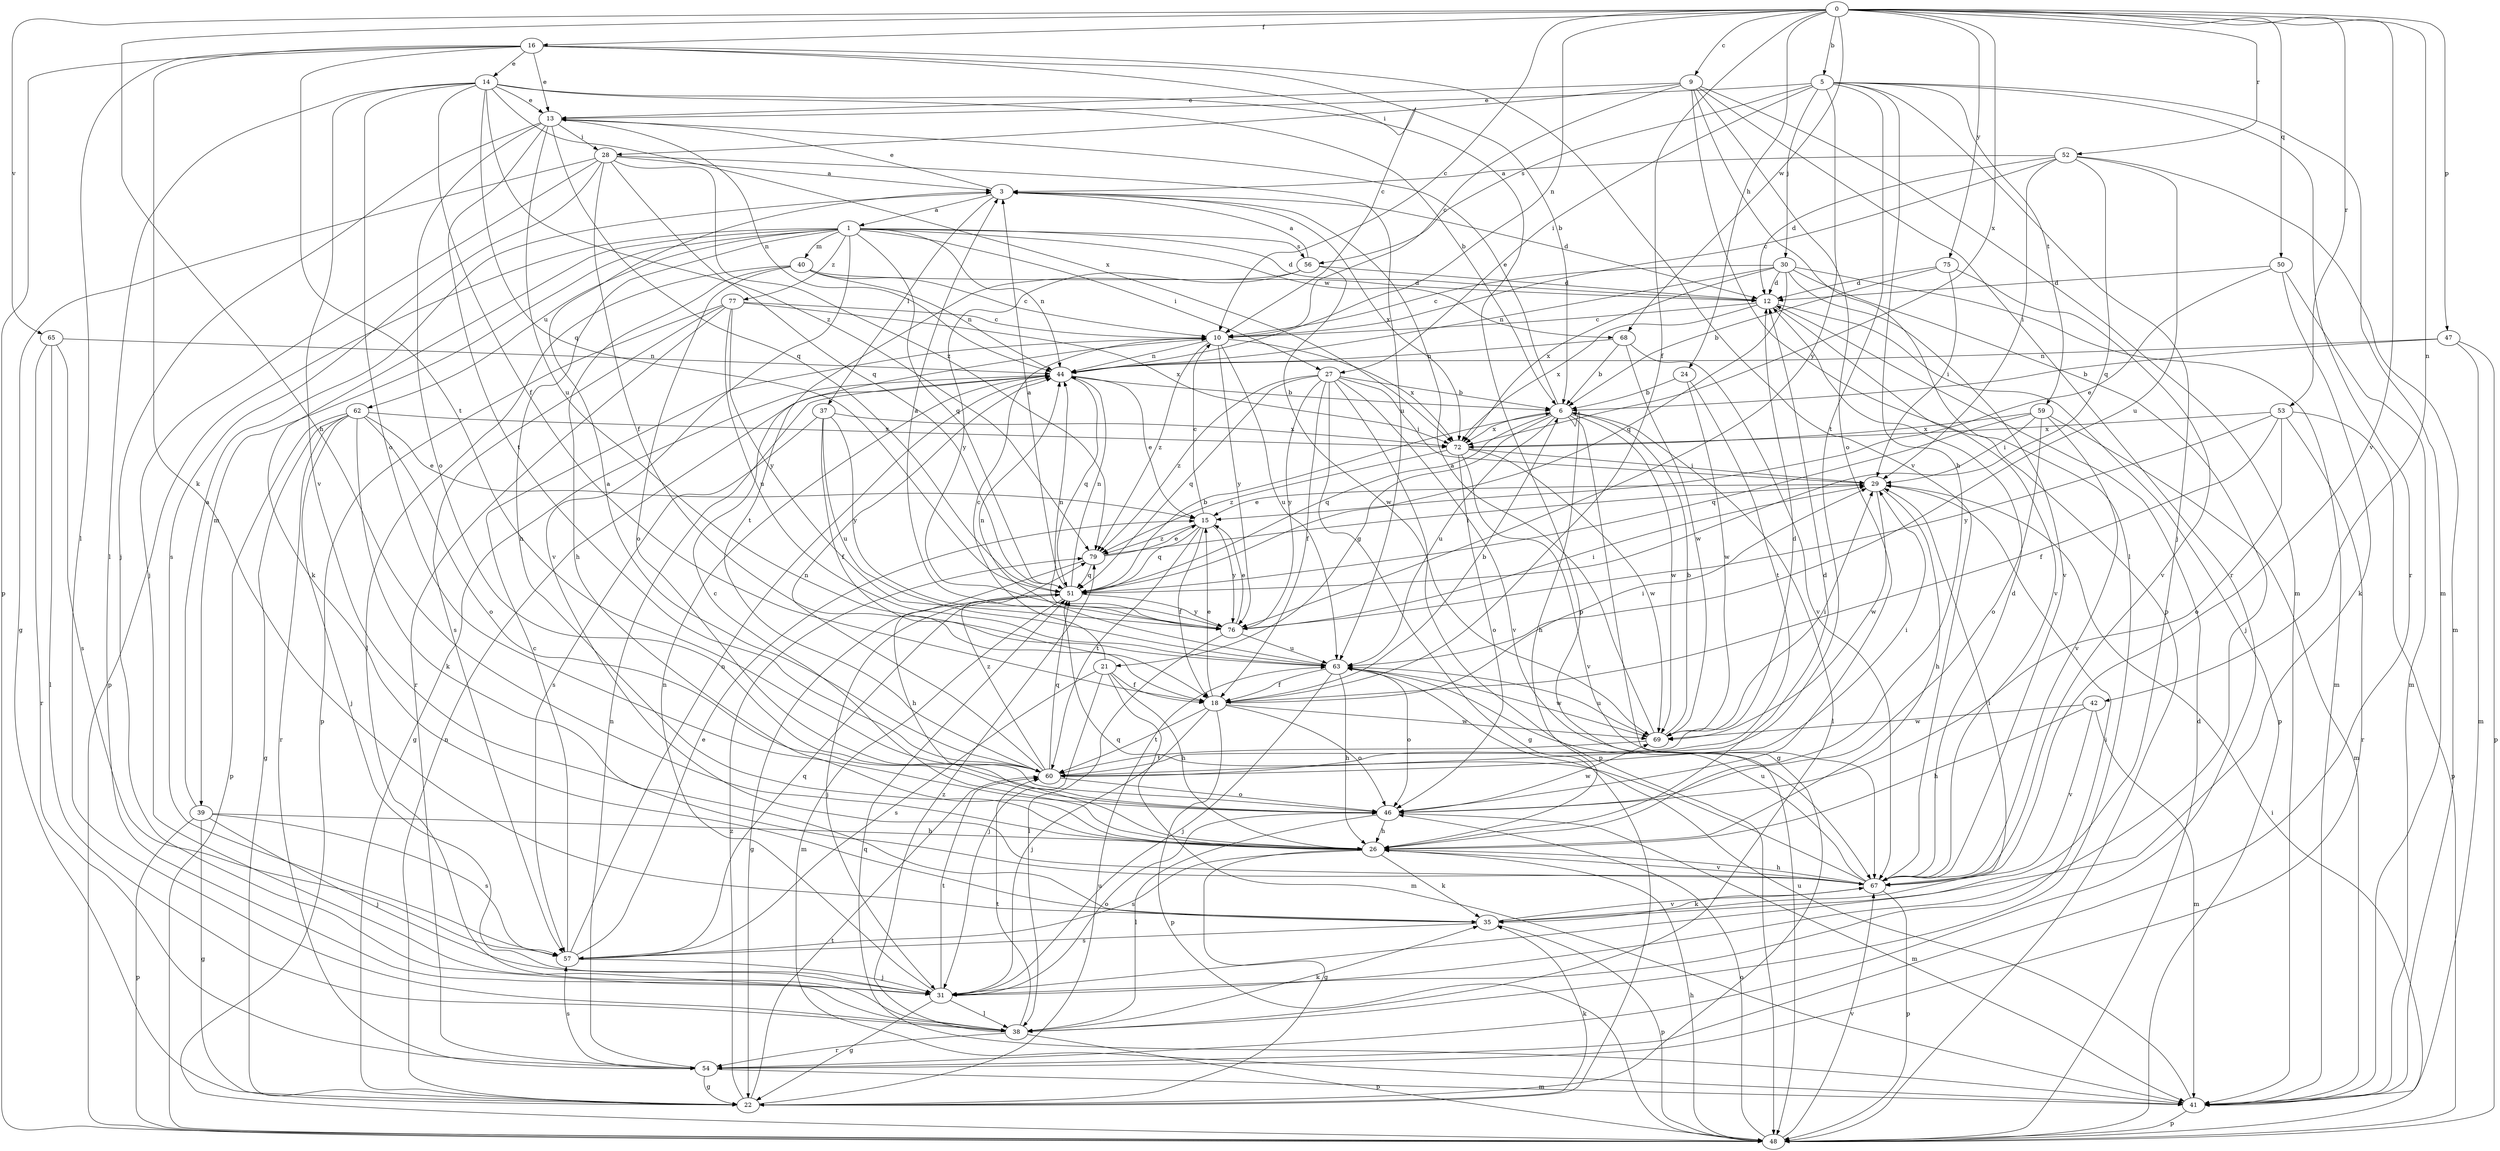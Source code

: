 strict digraph  {
0;
1;
3;
5;
6;
9;
10;
12;
13;
14;
15;
16;
18;
21;
22;
24;
26;
27;
28;
29;
30;
31;
35;
37;
38;
39;
40;
41;
42;
44;
46;
47;
48;
50;
51;
52;
53;
54;
56;
57;
59;
60;
62;
63;
65;
67;
68;
69;
72;
75;
76;
77;
79;
0 -> 5  [label=b];
0 -> 9  [label=c];
0 -> 10  [label=c];
0 -> 16  [label=f];
0 -> 18  [label=f];
0 -> 24  [label=h];
0 -> 26  [label=h];
0 -> 42  [label=n];
0 -> 44  [label=n];
0 -> 47  [label=p];
0 -> 50  [label=q];
0 -> 52  [label=r];
0 -> 53  [label=r];
0 -> 65  [label=v];
0 -> 67  [label=v];
0 -> 68  [label=w];
0 -> 72  [label=x];
0 -> 75  [label=y];
1 -> 12  [label=d];
1 -> 26  [label=h];
1 -> 27  [label=i];
1 -> 35  [label=k];
1 -> 39  [label=m];
1 -> 40  [label=m];
1 -> 44  [label=n];
1 -> 48  [label=p];
1 -> 51  [label=q];
1 -> 56  [label=s];
1 -> 62  [label=u];
1 -> 67  [label=v];
1 -> 68  [label=w];
1 -> 77  [label=z];
3 -> 1  [label=a];
3 -> 12  [label=d];
3 -> 13  [label=e];
3 -> 37  [label=l];
3 -> 72  [label=x];
5 -> 13  [label=e];
5 -> 26  [label=h];
5 -> 27  [label=i];
5 -> 30  [label=j];
5 -> 31  [label=j];
5 -> 41  [label=m];
5 -> 54  [label=r];
5 -> 56  [label=s];
5 -> 59  [label=t];
5 -> 60  [label=t];
5 -> 76  [label=y];
6 -> 13  [label=e];
6 -> 21  [label=g];
6 -> 22  [label=g];
6 -> 26  [label=h];
6 -> 38  [label=l];
6 -> 51  [label=q];
6 -> 63  [label=u];
6 -> 69  [label=w];
6 -> 72  [label=x];
9 -> 10  [label=c];
9 -> 13  [label=e];
9 -> 28  [label=i];
9 -> 38  [label=l];
9 -> 41  [label=m];
9 -> 46  [label=o];
9 -> 48  [label=p];
9 -> 54  [label=r];
10 -> 44  [label=n];
10 -> 63  [label=u];
10 -> 72  [label=x];
10 -> 76  [label=y];
10 -> 79  [label=z];
12 -> 10  [label=c];
12 -> 48  [label=p];
12 -> 67  [label=v];
12 -> 72  [label=x];
13 -> 28  [label=i];
13 -> 31  [label=j];
13 -> 44  [label=n];
13 -> 46  [label=o];
13 -> 51  [label=q];
13 -> 60  [label=t];
13 -> 63  [label=u];
14 -> 6  [label=b];
14 -> 13  [label=e];
14 -> 18  [label=f];
14 -> 38  [label=l];
14 -> 46  [label=o];
14 -> 48  [label=p];
14 -> 51  [label=q];
14 -> 67  [label=v];
14 -> 72  [label=x];
14 -> 79  [label=z];
15 -> 10  [label=c];
15 -> 18  [label=f];
15 -> 51  [label=q];
15 -> 60  [label=t];
15 -> 76  [label=y];
15 -> 79  [label=z];
16 -> 6  [label=b];
16 -> 10  [label=c];
16 -> 13  [label=e];
16 -> 14  [label=e];
16 -> 35  [label=k];
16 -> 38  [label=l];
16 -> 48  [label=p];
16 -> 60  [label=t];
16 -> 67  [label=v];
18 -> 6  [label=b];
18 -> 15  [label=e];
18 -> 29  [label=i];
18 -> 31  [label=j];
18 -> 46  [label=o];
18 -> 48  [label=p];
18 -> 60  [label=t];
18 -> 69  [label=w];
21 -> 10  [label=c];
21 -> 18  [label=f];
21 -> 26  [label=h];
21 -> 31  [label=j];
21 -> 41  [label=m];
21 -> 57  [label=s];
22 -> 35  [label=k];
22 -> 44  [label=n];
22 -> 60  [label=t];
22 -> 63  [label=u];
22 -> 79  [label=z];
24 -> 6  [label=b];
24 -> 60  [label=t];
24 -> 69  [label=w];
26 -> 10  [label=c];
26 -> 12  [label=d];
26 -> 22  [label=g];
26 -> 35  [label=k];
26 -> 57  [label=s];
26 -> 67  [label=v];
27 -> 6  [label=b];
27 -> 18  [label=f];
27 -> 22  [label=g];
27 -> 29  [label=i];
27 -> 48  [label=p];
27 -> 51  [label=q];
27 -> 67  [label=v];
27 -> 76  [label=y];
27 -> 79  [label=z];
28 -> 3  [label=a];
28 -> 18  [label=f];
28 -> 22  [label=g];
28 -> 31  [label=j];
28 -> 51  [label=q];
28 -> 57  [label=s];
28 -> 63  [label=u];
28 -> 79  [label=z];
29 -> 15  [label=e];
29 -> 26  [label=h];
29 -> 69  [label=w];
30 -> 10  [label=c];
30 -> 12  [label=d];
30 -> 31  [label=j];
30 -> 41  [label=m];
30 -> 44  [label=n];
30 -> 51  [label=q];
30 -> 67  [label=v];
30 -> 72  [label=x];
31 -> 22  [label=g];
31 -> 29  [label=i];
31 -> 38  [label=l];
31 -> 44  [label=n];
31 -> 46  [label=o];
31 -> 60  [label=t];
35 -> 29  [label=i];
35 -> 48  [label=p];
35 -> 57  [label=s];
35 -> 67  [label=v];
37 -> 18  [label=f];
37 -> 57  [label=s];
37 -> 63  [label=u];
37 -> 72  [label=x];
37 -> 76  [label=y];
38 -> 35  [label=k];
38 -> 48  [label=p];
38 -> 54  [label=r];
38 -> 60  [label=t];
38 -> 79  [label=z];
39 -> 3  [label=a];
39 -> 22  [label=g];
39 -> 26  [label=h];
39 -> 31  [label=j];
39 -> 48  [label=p];
39 -> 57  [label=s];
40 -> 10  [label=c];
40 -> 12  [label=d];
40 -> 26  [label=h];
40 -> 38  [label=l];
40 -> 44  [label=n];
40 -> 46  [label=o];
41 -> 48  [label=p];
41 -> 51  [label=q];
41 -> 63  [label=u];
42 -> 26  [label=h];
42 -> 41  [label=m];
42 -> 67  [label=v];
42 -> 69  [label=w];
44 -> 6  [label=b];
44 -> 15  [label=e];
44 -> 22  [label=g];
44 -> 51  [label=q];
46 -> 26  [label=h];
46 -> 38  [label=l];
46 -> 41  [label=m];
46 -> 69  [label=w];
47 -> 6  [label=b];
47 -> 41  [label=m];
47 -> 44  [label=n];
47 -> 48  [label=p];
48 -> 12  [label=d];
48 -> 26  [label=h];
48 -> 29  [label=i];
48 -> 46  [label=o];
48 -> 67  [label=v];
50 -> 12  [label=d];
50 -> 15  [label=e];
50 -> 35  [label=k];
50 -> 41  [label=m];
51 -> 3  [label=a];
51 -> 6  [label=b];
51 -> 22  [label=g];
51 -> 31  [label=j];
51 -> 41  [label=m];
51 -> 44  [label=n];
51 -> 76  [label=y];
52 -> 3  [label=a];
52 -> 10  [label=c];
52 -> 12  [label=d];
52 -> 29  [label=i];
52 -> 41  [label=m];
52 -> 51  [label=q];
52 -> 63  [label=u];
53 -> 18  [label=f];
53 -> 46  [label=o];
53 -> 48  [label=p];
53 -> 54  [label=r];
53 -> 72  [label=x];
53 -> 76  [label=y];
54 -> 22  [label=g];
54 -> 41  [label=m];
54 -> 44  [label=n];
54 -> 57  [label=s];
56 -> 3  [label=a];
56 -> 12  [label=d];
56 -> 60  [label=t];
56 -> 69  [label=w];
56 -> 76  [label=y];
57 -> 10  [label=c];
57 -> 15  [label=e];
57 -> 31  [label=j];
57 -> 44  [label=n];
57 -> 51  [label=q];
59 -> 29  [label=i];
59 -> 41  [label=m];
59 -> 46  [label=o];
59 -> 51  [label=q];
59 -> 67  [label=v];
59 -> 72  [label=x];
60 -> 3  [label=a];
60 -> 12  [label=d];
60 -> 29  [label=i];
60 -> 44  [label=n];
60 -> 46  [label=o];
60 -> 51  [label=q];
60 -> 79  [label=z];
62 -> 15  [label=e];
62 -> 22  [label=g];
62 -> 31  [label=j];
62 -> 35  [label=k];
62 -> 46  [label=o];
62 -> 48  [label=p];
62 -> 54  [label=r];
62 -> 72  [label=x];
63 -> 18  [label=f];
63 -> 26  [label=h];
63 -> 31  [label=j];
63 -> 44  [label=n];
63 -> 46  [label=o];
63 -> 69  [label=w];
65 -> 38  [label=l];
65 -> 44  [label=n];
65 -> 54  [label=r];
65 -> 57  [label=s];
67 -> 12  [label=d];
67 -> 26  [label=h];
67 -> 35  [label=k];
67 -> 48  [label=p];
67 -> 51  [label=q];
67 -> 63  [label=u];
68 -> 6  [label=b];
68 -> 44  [label=n];
68 -> 67  [label=v];
68 -> 69  [label=w];
69 -> 3  [label=a];
69 -> 6  [label=b];
69 -> 29  [label=i];
69 -> 60  [label=t];
69 -> 63  [label=u];
72 -> 29  [label=i];
72 -> 46  [label=o];
72 -> 67  [label=v];
72 -> 69  [label=w];
72 -> 79  [label=z];
75 -> 6  [label=b];
75 -> 12  [label=d];
75 -> 29  [label=i];
75 -> 67  [label=v];
76 -> 3  [label=a];
76 -> 15  [label=e];
76 -> 29  [label=i];
76 -> 38  [label=l];
76 -> 44  [label=n];
76 -> 63  [label=u];
77 -> 10  [label=c];
77 -> 48  [label=p];
77 -> 54  [label=r];
77 -> 57  [label=s];
77 -> 63  [label=u];
77 -> 72  [label=x];
77 -> 76  [label=y];
79 -> 15  [label=e];
79 -> 26  [label=h];
79 -> 29  [label=i];
79 -> 51  [label=q];
}
